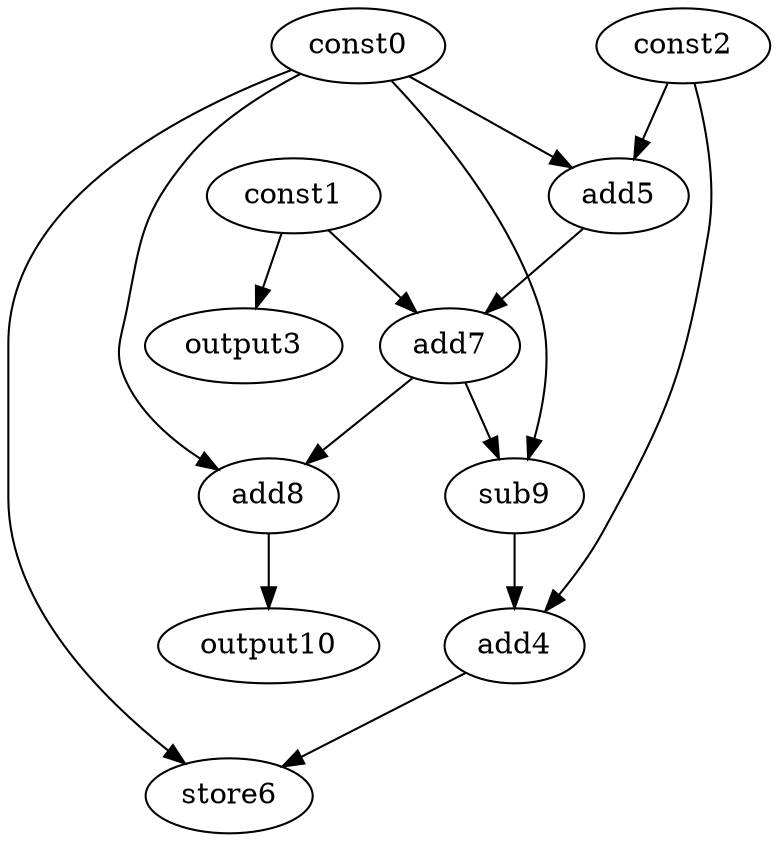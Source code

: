 digraph G { 
const0[opcode=const]; 
const1[opcode=const]; 
const2[opcode=const]; 
output3[opcode=output]; 
add4[opcode=add]; 
add5[opcode=add]; 
store6[opcode=store]; 
add7[opcode=add]; 
add8[opcode=add]; 
sub9[opcode=sub]; 
output10[opcode=output]; 
const1->output3[operand=0];
const0->add5[operand=0];
const2->add5[operand=1];
const1->add7[operand=0];
add5->add7[operand=1];
const0->add8[operand=0];
add7->add8[operand=1];
const0->sub9[operand=0];
add7->sub9[operand=1];
sub9->add4[operand=0];
const2->add4[operand=1];
add8->output10[operand=0];
const0->store6[operand=0];
add4->store6[operand=1];
}
